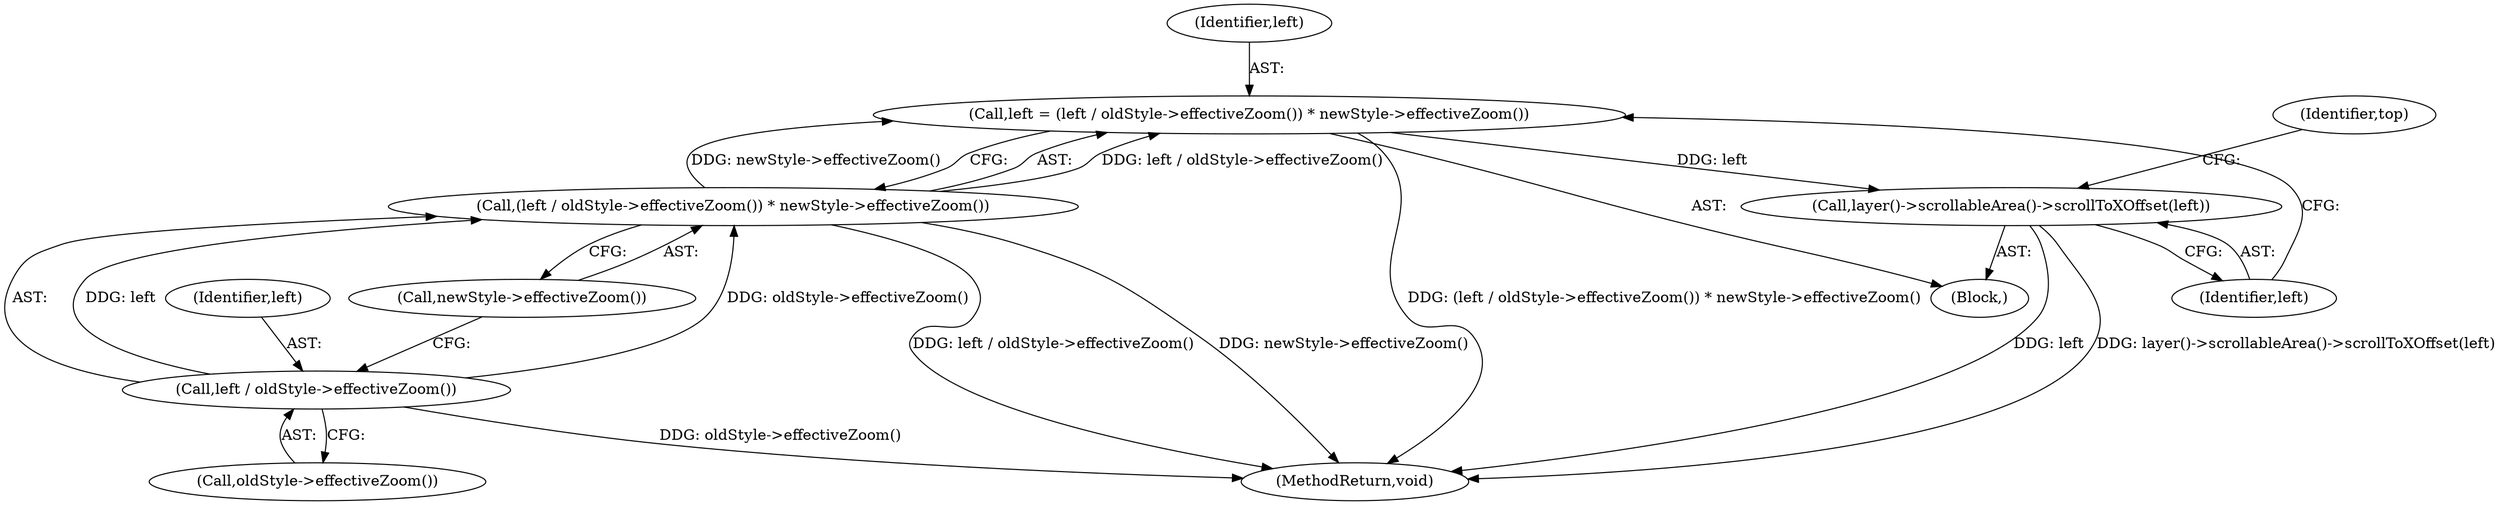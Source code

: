 digraph "0_Chrome_b2b21468c1f7f08b30a7c1755316f6026c50eb2a_4@integer" {
"1000163" [label="(Call,left = (left / oldStyle->effectiveZoom()) * newStyle->effectiveZoom())"];
"1000165" [label="(Call,(left / oldStyle->effectiveZoom()) * newStyle->effectiveZoom())"];
"1000166" [label="(Call,left / oldStyle->effectiveZoom())"];
"1000170" [label="(Call,layer()->scrollableArea()->scrollToXOffset(left))"];
"1000225" [label="(MethodReturn,void)"];
"1000169" [label="(Call,newStyle->effectiveZoom())"];
"1000168" [label="(Call,oldStyle->effectiveZoom())"];
"1000164" [label="(Identifier,left)"];
"1000171" [label="(Identifier,left)"];
"1000162" [label="(Block,)"];
"1000165" [label="(Call,(left / oldStyle->effectiveZoom()) * newStyle->effectiveZoom())"];
"1000167" [label="(Identifier,left)"];
"1000166" [label="(Call,left / oldStyle->effectiveZoom())"];
"1000170" [label="(Call,layer()->scrollableArea()->scrollToXOffset(left))"];
"1000173" [label="(Identifier,top)"];
"1000163" [label="(Call,left = (left / oldStyle->effectiveZoom()) * newStyle->effectiveZoom())"];
"1000163" -> "1000162"  [label="AST: "];
"1000163" -> "1000165"  [label="CFG: "];
"1000164" -> "1000163"  [label="AST: "];
"1000165" -> "1000163"  [label="AST: "];
"1000171" -> "1000163"  [label="CFG: "];
"1000163" -> "1000225"  [label="DDG: (left / oldStyle->effectiveZoom()) * newStyle->effectiveZoom()"];
"1000165" -> "1000163"  [label="DDG: left / oldStyle->effectiveZoom()"];
"1000165" -> "1000163"  [label="DDG: newStyle->effectiveZoom()"];
"1000163" -> "1000170"  [label="DDG: left"];
"1000165" -> "1000169"  [label="CFG: "];
"1000166" -> "1000165"  [label="AST: "];
"1000169" -> "1000165"  [label="AST: "];
"1000165" -> "1000225"  [label="DDG: newStyle->effectiveZoom()"];
"1000165" -> "1000225"  [label="DDG: left / oldStyle->effectiveZoom()"];
"1000166" -> "1000165"  [label="DDG: left"];
"1000166" -> "1000165"  [label="DDG: oldStyle->effectiveZoom()"];
"1000166" -> "1000168"  [label="CFG: "];
"1000167" -> "1000166"  [label="AST: "];
"1000168" -> "1000166"  [label="AST: "];
"1000169" -> "1000166"  [label="CFG: "];
"1000166" -> "1000225"  [label="DDG: oldStyle->effectiveZoom()"];
"1000170" -> "1000162"  [label="AST: "];
"1000170" -> "1000171"  [label="CFG: "];
"1000171" -> "1000170"  [label="AST: "];
"1000173" -> "1000170"  [label="CFG: "];
"1000170" -> "1000225"  [label="DDG: left"];
"1000170" -> "1000225"  [label="DDG: layer()->scrollableArea()->scrollToXOffset(left)"];
}
